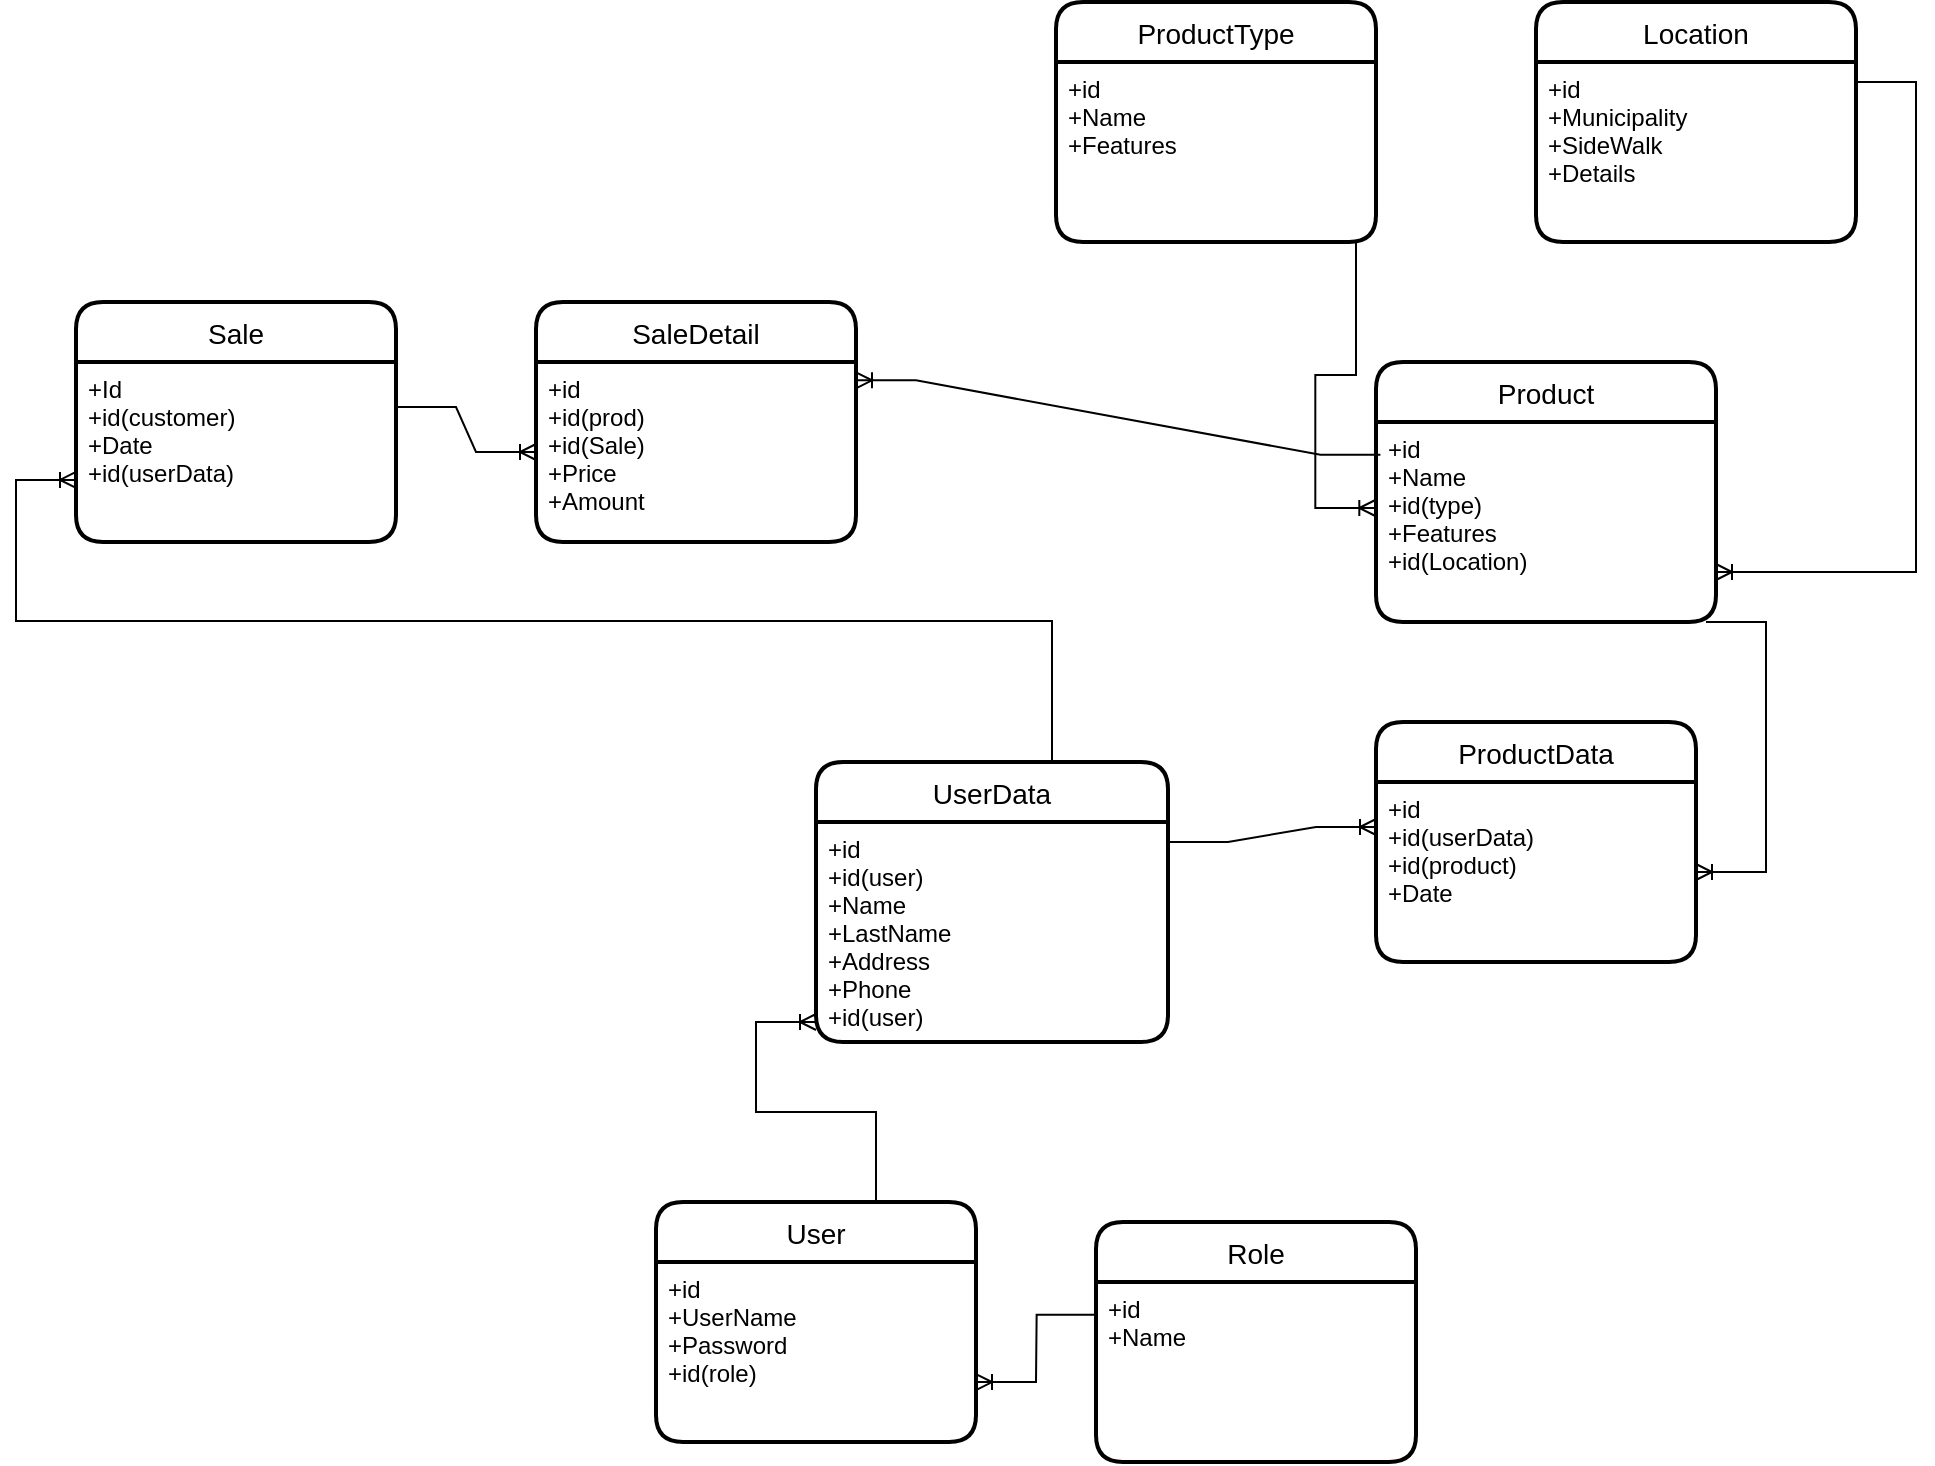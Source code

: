 <mxfile version="20.2.3" type="device"><diagram id="pZTclMgtoXbA9G-iXlK8" name="Página-1"><mxGraphModel dx="1022" dy="640" grid="1" gridSize="10" guides="1" tooltips="1" connect="1" arrows="1" fold="1" page="1" pageScale="1" pageWidth="827" pageHeight="1169" math="0" shadow="0"><root><mxCell id="0"/><mxCell id="1" parent="0"/><mxCell id="yVgGW579tr2hJ1eOGXuE-1" value="SaleDetail" style="swimlane;childLayout=stackLayout;horizontal=1;startSize=30;horizontalStack=0;rounded=1;fontSize=14;fontStyle=0;strokeWidth=2;resizeParent=0;resizeLast=1;shadow=0;dashed=0;align=center;" parent="1" vertex="1"><mxGeometry x="280" y="390" width="160" height="120" as="geometry"/></mxCell><mxCell id="yVgGW579tr2hJ1eOGXuE-2" value="+id&#10;+id(prod)&#10;+id(Sale) &#10;+Price&#10;+Amount" style="align=left;strokeColor=none;fillColor=none;spacingLeft=4;fontSize=12;verticalAlign=top;resizable=0;rotatable=0;part=1;" parent="yVgGW579tr2hJ1eOGXuE-1" vertex="1"><mxGeometry y="30" width="160" height="90" as="geometry"/></mxCell><mxCell id="yVgGW579tr2hJ1eOGXuE-5" value="Sale" style="swimlane;childLayout=stackLayout;horizontal=1;startSize=30;horizontalStack=0;rounded=1;fontSize=14;fontStyle=0;strokeWidth=2;resizeParent=0;resizeLast=1;shadow=0;dashed=0;align=center;" parent="1" vertex="1"><mxGeometry x="50" y="390" width="160" height="120" as="geometry"/></mxCell><mxCell id="yVgGW579tr2hJ1eOGXuE-6" value="+Id&#10;+id(customer)&#10;+Date&#10;+id(userData)" style="align=left;strokeColor=none;fillColor=none;spacingLeft=4;fontSize=12;verticalAlign=top;resizable=0;rotatable=0;part=1;" parent="yVgGW579tr2hJ1eOGXuE-5" vertex="1"><mxGeometry y="30" width="160" height="90" as="geometry"/></mxCell><mxCell id="yVgGW579tr2hJ1eOGXuE-9" value="Product" style="swimlane;childLayout=stackLayout;horizontal=1;startSize=30;horizontalStack=0;rounded=1;fontSize=14;fontStyle=0;strokeWidth=2;resizeParent=0;resizeLast=1;shadow=0;dashed=0;align=center;" parent="1" vertex="1"><mxGeometry x="700" y="420" width="170" height="130" as="geometry"/></mxCell><mxCell id="yVgGW579tr2hJ1eOGXuE-10" value="+id&#10;+Name&#10;+id(type)&#10;+Features&#10;+id(Location)" style="align=left;strokeColor=none;fillColor=none;spacingLeft=4;fontSize=12;verticalAlign=top;resizable=0;rotatable=0;part=1;" parent="yVgGW579tr2hJ1eOGXuE-9" vertex="1"><mxGeometry y="30" width="170" height="100" as="geometry"/></mxCell><mxCell id="yVgGW579tr2hJ1eOGXuE-11" value="User" style="swimlane;childLayout=stackLayout;horizontal=1;startSize=30;horizontalStack=0;rounded=1;fontSize=14;fontStyle=0;strokeWidth=2;resizeParent=0;resizeLast=1;shadow=0;dashed=0;align=center;" parent="1" vertex="1"><mxGeometry x="340" y="840" width="160" height="120" as="geometry"/></mxCell><mxCell id="yVgGW579tr2hJ1eOGXuE-12" value="+id&#10;+UserName&#10;+Password&#10;+id(role)" style="align=left;strokeColor=none;fillColor=none;spacingLeft=4;fontSize=12;verticalAlign=top;resizable=0;rotatable=0;part=1;" parent="yVgGW579tr2hJ1eOGXuE-11" vertex="1"><mxGeometry y="30" width="160" height="90" as="geometry"/></mxCell><mxCell id="yVgGW579tr2hJ1eOGXuE-16" value="Location" style="swimlane;childLayout=stackLayout;horizontal=1;startSize=30;horizontalStack=0;rounded=1;fontSize=14;fontStyle=0;strokeWidth=2;resizeParent=0;resizeLast=1;shadow=0;dashed=0;align=center;" parent="1" vertex="1"><mxGeometry x="780" y="240" width="160" height="120" as="geometry"/></mxCell><mxCell id="yVgGW579tr2hJ1eOGXuE-17" value="+id&#10;+Municipality&#10;+SideWalk &#10;+Details" style="align=left;strokeColor=none;fillColor=none;spacingLeft=4;fontSize=12;verticalAlign=top;resizable=0;rotatable=0;part=1;" parent="yVgGW579tr2hJ1eOGXuE-16" vertex="1"><mxGeometry y="30" width="160" height="90" as="geometry"/></mxCell><mxCell id="yVgGW579tr2hJ1eOGXuE-19" value="ProductType" style="swimlane;childLayout=stackLayout;horizontal=1;startSize=30;horizontalStack=0;rounded=1;fontSize=14;fontStyle=0;strokeWidth=2;resizeParent=0;resizeLast=1;shadow=0;dashed=0;align=center;" parent="1" vertex="1"><mxGeometry x="540" y="240" width="160" height="120" as="geometry"/></mxCell><mxCell id="yVgGW579tr2hJ1eOGXuE-20" value="+id&#10;+Name&#10;+Features" style="align=left;strokeColor=none;fillColor=none;spacingLeft=4;fontSize=12;verticalAlign=top;resizable=0;rotatable=0;part=1;" parent="yVgGW579tr2hJ1eOGXuE-19" vertex="1"><mxGeometry y="30" width="160" height="90" as="geometry"/></mxCell><mxCell id="yVgGW579tr2hJ1eOGXuE-26" value="" style="edgeStyle=entityRelationEdgeStyle;fontSize=12;html=1;endArrow=ERoneToMany;rounded=0;entryX=-0.002;entryY=0.43;entryDx=0;entryDy=0;entryPerimeter=0;exitX=0.75;exitY=1;exitDx=0;exitDy=0;" parent="1" edge="1"><mxGeometry width="100" height="100" relative="1" as="geometry"><mxPoint x="660" y="360" as="sourcePoint"/><mxPoint x="699.66" y="493" as="targetPoint"/></mxGeometry></mxCell><mxCell id="yVgGW579tr2hJ1eOGXuE-28" value="" style="edgeStyle=entityRelationEdgeStyle;fontSize=12;html=1;endArrow=ERoneToMany;rounded=0;entryX=1;entryY=0.102;entryDx=0;entryDy=0;entryPerimeter=0;exitX=0.013;exitY=0.164;exitDx=0;exitDy=0;exitPerimeter=0;" parent="1" source="yVgGW579tr2hJ1eOGXuE-10" target="yVgGW579tr2hJ1eOGXuE-2" edge="1"><mxGeometry width="100" height="100" relative="1" as="geometry"><mxPoint x="660" y="460" as="sourcePoint"/><mxPoint x="760" y="360" as="targetPoint"/></mxGeometry></mxCell><mxCell id="yVgGW579tr2hJ1eOGXuE-30" value="" style="edgeStyle=entityRelationEdgeStyle;fontSize=12;html=1;endArrow=ERoneToMany;rounded=0;entryX=1;entryY=0.75;entryDx=0;entryDy=0;" parent="1" target="yVgGW579tr2hJ1eOGXuE-10" edge="1"><mxGeometry width="100" height="100" relative="1" as="geometry"><mxPoint x="940" y="280" as="sourcePoint"/><mxPoint x="1040" y="180" as="targetPoint"/></mxGeometry></mxCell><mxCell id="CReMiwuvWxyOx7_ExjLM-1" value="" style="edgeStyle=entityRelationEdgeStyle;fontSize=12;html=1;endArrow=ERoneToMany;rounded=0;exitX=1;exitY=0.25;exitDx=0;exitDy=0;entryX=0;entryY=0.5;entryDx=0;entryDy=0;" parent="1" source="yVgGW579tr2hJ1eOGXuE-6" target="yVgGW579tr2hJ1eOGXuE-2" edge="1"><mxGeometry width="100" height="100" relative="1" as="geometry"><mxPoint x="520" y="360" as="sourcePoint"/><mxPoint x="620" y="260" as="targetPoint"/></mxGeometry></mxCell><mxCell id="CReMiwuvWxyOx7_ExjLM-2" value="Role" style="swimlane;childLayout=stackLayout;horizontal=1;startSize=30;horizontalStack=0;rounded=1;fontSize=14;fontStyle=0;strokeWidth=2;resizeParent=0;resizeLast=1;shadow=0;dashed=0;align=center;" parent="1" vertex="1"><mxGeometry x="560" y="850" width="160" height="120" as="geometry"/></mxCell><mxCell id="CReMiwuvWxyOx7_ExjLM-3" value="+id&#10;+Name" style="align=left;strokeColor=none;fillColor=none;spacingLeft=4;fontSize=12;verticalAlign=top;resizable=0;rotatable=0;part=1;" parent="CReMiwuvWxyOx7_ExjLM-2" vertex="1"><mxGeometry y="30" width="160" height="90" as="geometry"/></mxCell><mxCell id="CReMiwuvWxyOx7_ExjLM-4" value="" style="edgeStyle=entityRelationEdgeStyle;fontSize=12;html=1;endArrow=ERoneToMany;rounded=0;entryX=1;entryY=0.667;entryDx=0;entryDy=0;entryPerimeter=0;exitX=0.002;exitY=0.182;exitDx=0;exitDy=0;exitPerimeter=0;" parent="1" source="CReMiwuvWxyOx7_ExjLM-3" target="yVgGW579tr2hJ1eOGXuE-12" edge="1"><mxGeometry width="100" height="100" relative="1" as="geometry"><mxPoint x="500" y="740" as="sourcePoint"/><mxPoint x="600" y="640" as="targetPoint"/></mxGeometry></mxCell><mxCell id="CReMiwuvWxyOx7_ExjLM-5" value="UserData" style="swimlane;childLayout=stackLayout;horizontal=1;startSize=30;horizontalStack=0;rounded=1;fontSize=14;fontStyle=0;strokeWidth=2;resizeParent=0;resizeLast=1;shadow=0;dashed=0;align=center;" parent="1" vertex="1"><mxGeometry x="420" y="620" width="176" height="140" as="geometry"/></mxCell><mxCell id="CReMiwuvWxyOx7_ExjLM-6" value="+id&#10;+id(user)&#10;+Name&#10;+LastName&#10;+Address&#10;+Phone&#10;+id(user)&#10;&#10;" style="align=left;strokeColor=none;fillColor=none;spacingLeft=4;fontSize=12;verticalAlign=top;resizable=0;rotatable=0;part=1;" parent="CReMiwuvWxyOx7_ExjLM-5" vertex="1"><mxGeometry y="30" width="176" height="110" as="geometry"/></mxCell><mxCell id="CReMiwuvWxyOx7_ExjLM-7" value="" style="edgeStyle=entityRelationEdgeStyle;fontSize=12;html=1;endArrow=ERoneToMany;rounded=0;exitX=0.5;exitY=0;exitDx=0;exitDy=0;" parent="1" source="yVgGW579tr2hJ1eOGXuE-11" edge="1"><mxGeometry width="100" height="100" relative="1" as="geometry"><mxPoint x="287.48" y="885.57" as="sourcePoint"/><mxPoint x="420" y="750" as="targetPoint"/></mxGeometry></mxCell><mxCell id="CReMiwuvWxyOx7_ExjLM-10" value="" style="edgeStyle=entityRelationEdgeStyle;fontSize=12;html=1;endArrow=ERoneToMany;rounded=0;entryX=-0.014;entryY=0.644;entryDx=0;entryDy=0;entryPerimeter=0;exitX=0.5;exitY=0;exitDx=0;exitDy=0;" parent="1" source="CReMiwuvWxyOx7_ExjLM-5" edge="1"><mxGeometry width="100" height="100" relative="1" as="geometry"><mxPoint x="422.064" y="666.95" as="sourcePoint"/><mxPoint x="50.0" y="478.96" as="targetPoint"/></mxGeometry></mxCell><mxCell id="CReMiwuvWxyOx7_ExjLM-12" value="ProductData" style="swimlane;childLayout=stackLayout;horizontal=1;startSize=30;horizontalStack=0;rounded=1;fontSize=14;fontStyle=0;strokeWidth=2;resizeParent=0;resizeLast=1;shadow=0;dashed=0;align=center;" parent="1" vertex="1"><mxGeometry x="700" y="600" width="160" height="120" as="geometry"/></mxCell><mxCell id="CReMiwuvWxyOx7_ExjLM-13" value="+id&#10;+id(userData)&#10;+id(product)&#10;+Date&#10;" style="align=left;strokeColor=none;fillColor=none;spacingLeft=4;fontSize=12;verticalAlign=top;resizable=0;rotatable=0;part=1;" parent="CReMiwuvWxyOx7_ExjLM-12" vertex="1"><mxGeometry y="30" width="160" height="90" as="geometry"/></mxCell><mxCell id="CReMiwuvWxyOx7_ExjLM-14" value="" style="edgeStyle=entityRelationEdgeStyle;fontSize=12;html=1;endArrow=ERoneToMany;rounded=0;entryX=0;entryY=0.25;entryDx=0;entryDy=0;" parent="1" target="CReMiwuvWxyOx7_ExjLM-13" edge="1"><mxGeometry width="100" height="100" relative="1" as="geometry"><mxPoint x="596" y="660" as="sourcePoint"/><mxPoint x="696" y="560" as="targetPoint"/></mxGeometry></mxCell><mxCell id="CReMiwuvWxyOx7_ExjLM-16" value="" style="edgeStyle=entityRelationEdgeStyle;fontSize=12;html=1;endArrow=ERoneToMany;rounded=0;exitX=0.5;exitY=1;exitDx=0;exitDy=0;entryX=1;entryY=0.5;entryDx=0;entryDy=0;" parent="1" edge="1" target="CReMiwuvWxyOx7_ExjLM-13"><mxGeometry width="100" height="100" relative="1" as="geometry"><mxPoint x="865" y="550" as="sourcePoint"/><mxPoint x="940" y="675" as="targetPoint"/></mxGeometry></mxCell></root></mxGraphModel></diagram></mxfile>